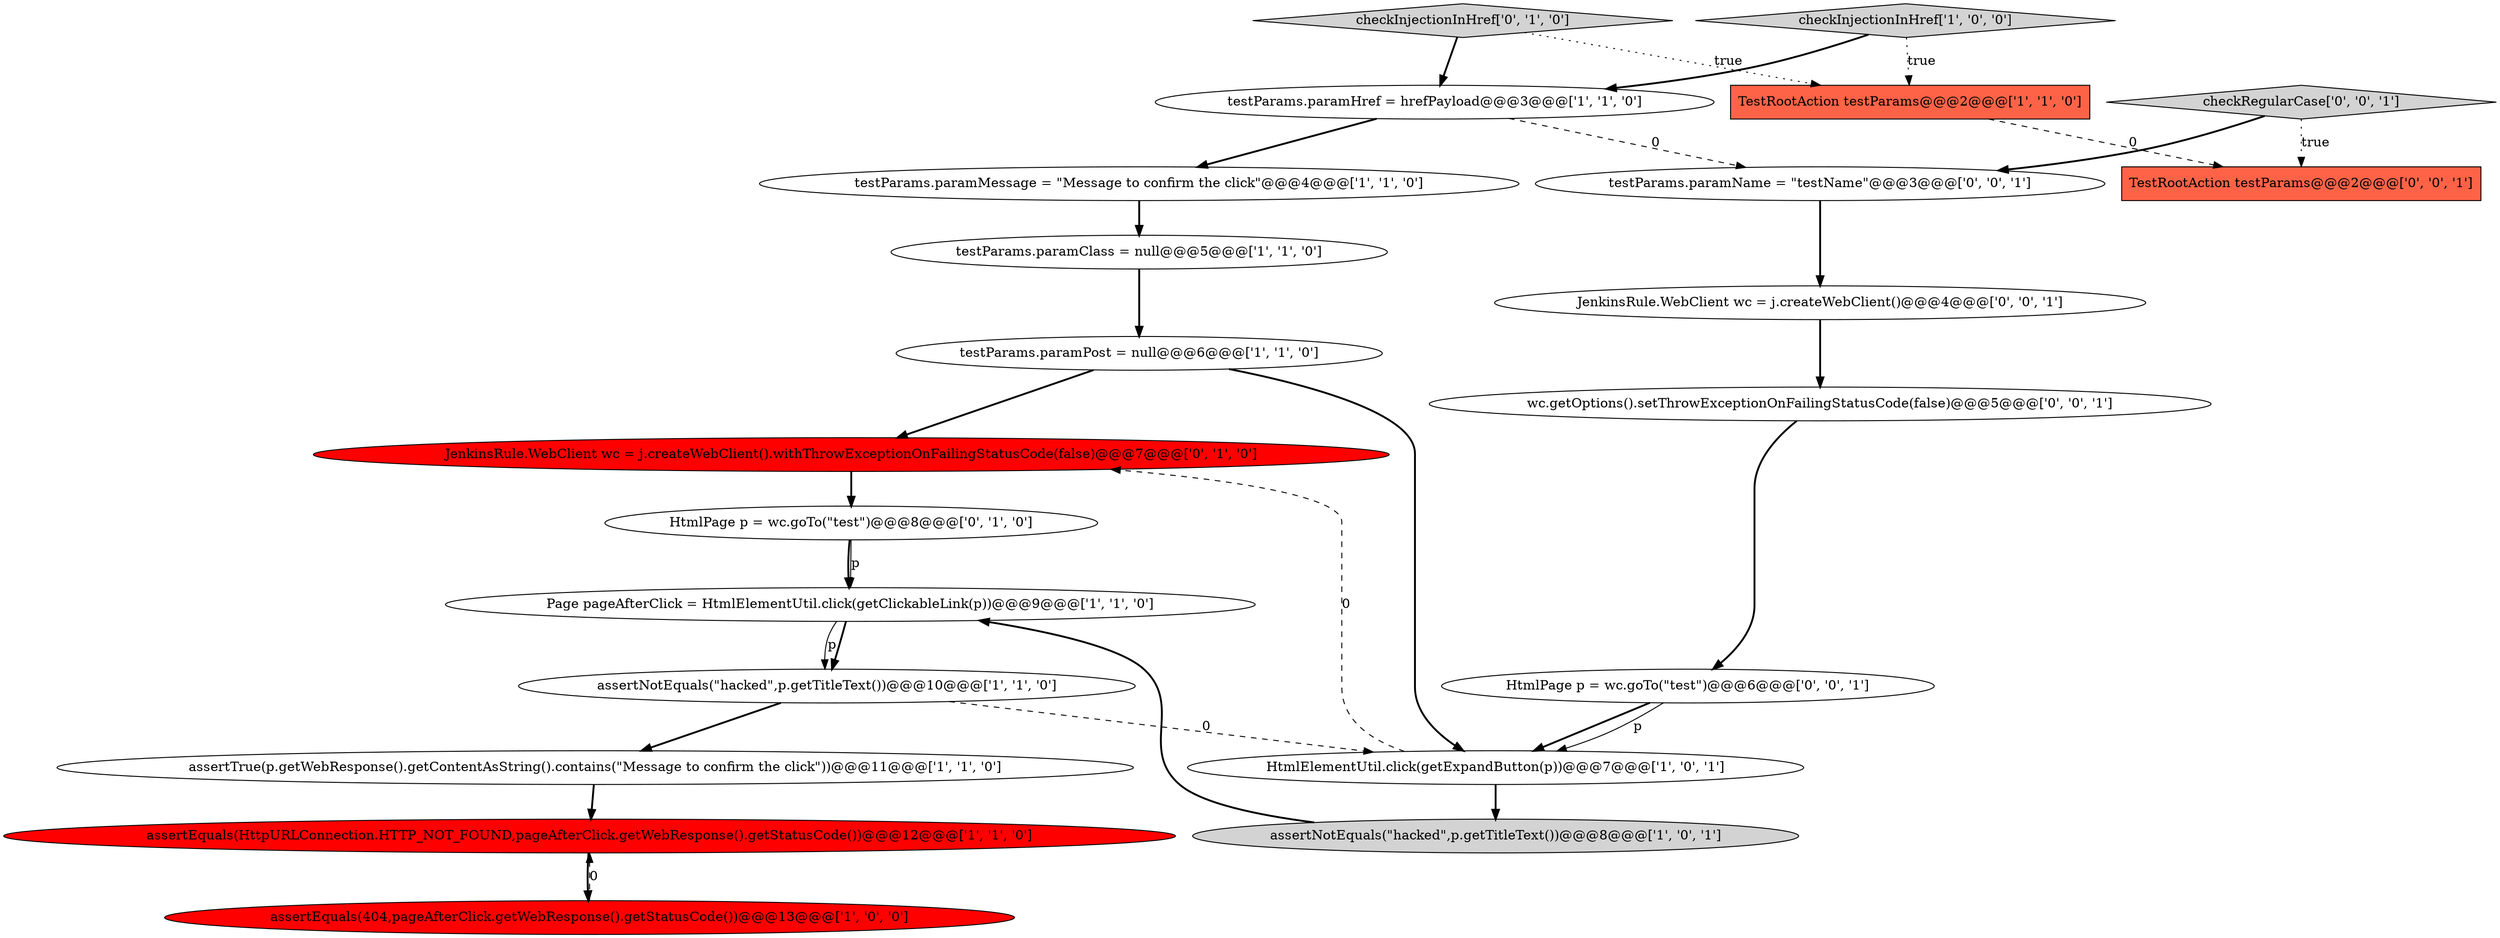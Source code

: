 digraph {
18 [style = filled, label = "TestRootAction testParams@@@2@@@['0', '0', '1']", fillcolor = tomato, shape = box image = "AAA0AAABBB3BBB"];
3 [style = filled, label = "assertEquals(HttpURLConnection.HTTP_NOT_FOUND,pageAfterClick.getWebResponse().getStatusCode())@@@12@@@['1', '1', '0']", fillcolor = red, shape = ellipse image = "AAA1AAABBB1BBB"];
7 [style = filled, label = "Page pageAfterClick = HtmlElementUtil.click(getClickableLink(p))@@@9@@@['1', '1', '0']", fillcolor = white, shape = ellipse image = "AAA0AAABBB1BBB"];
16 [style = filled, label = "JenkinsRule.WebClient wc = j.createWebClient()@@@4@@@['0', '0', '1']", fillcolor = white, shape = ellipse image = "AAA0AAABBB3BBB"];
10 [style = filled, label = "testParams.paramMessage = \"Message to confirm the click\"@@@4@@@['1', '1', '0']", fillcolor = white, shape = ellipse image = "AAA0AAABBB1BBB"];
8 [style = filled, label = "assertNotEquals(\"hacked\",p.getTitleText())@@@8@@@['1', '0', '1']", fillcolor = lightgray, shape = ellipse image = "AAA0AAABBB1BBB"];
0 [style = filled, label = "testParams.paramHref = hrefPayload@@@3@@@['1', '1', '0']", fillcolor = white, shape = ellipse image = "AAA0AAABBB1BBB"];
5 [style = filled, label = "assertNotEquals(\"hacked\",p.getTitleText())@@@10@@@['1', '1', '0']", fillcolor = white, shape = ellipse image = "AAA0AAABBB1BBB"];
9 [style = filled, label = "TestRootAction testParams@@@2@@@['1', '1', '0']", fillcolor = tomato, shape = box image = "AAA0AAABBB1BBB"];
21 [style = filled, label = "wc.getOptions().setThrowExceptionOnFailingStatusCode(false)@@@5@@@['0', '0', '1']", fillcolor = white, shape = ellipse image = "AAA0AAABBB3BBB"];
17 [style = filled, label = "HtmlPage p = wc.goTo(\"test\")@@@6@@@['0', '0', '1']", fillcolor = white, shape = ellipse image = "AAA0AAABBB3BBB"];
13 [style = filled, label = "JenkinsRule.WebClient wc = j.createWebClient().withThrowExceptionOnFailingStatusCode(false)@@@7@@@['0', '1', '0']", fillcolor = red, shape = ellipse image = "AAA1AAABBB2BBB"];
15 [style = filled, label = "checkInjectionInHref['0', '1', '0']", fillcolor = lightgray, shape = diamond image = "AAA0AAABBB2BBB"];
4 [style = filled, label = "assertEquals(404,pageAfterClick.getWebResponse().getStatusCode())@@@13@@@['1', '0', '0']", fillcolor = red, shape = ellipse image = "AAA1AAABBB1BBB"];
6 [style = filled, label = "testParams.paramClass = null@@@5@@@['1', '1', '0']", fillcolor = white, shape = ellipse image = "AAA0AAABBB1BBB"];
12 [style = filled, label = "assertTrue(p.getWebResponse().getContentAsString().contains(\"Message to confirm the click\"))@@@11@@@['1', '1', '0']", fillcolor = white, shape = ellipse image = "AAA0AAABBB1BBB"];
1 [style = filled, label = "HtmlElementUtil.click(getExpandButton(p))@@@7@@@['1', '0', '1']", fillcolor = white, shape = ellipse image = "AAA0AAABBB1BBB"];
11 [style = filled, label = "checkInjectionInHref['1', '0', '0']", fillcolor = lightgray, shape = diamond image = "AAA0AAABBB1BBB"];
14 [style = filled, label = "HtmlPage p = wc.goTo(\"test\")@@@8@@@['0', '1', '0']", fillcolor = white, shape = ellipse image = "AAA0AAABBB2BBB"];
2 [style = filled, label = "testParams.paramPost = null@@@6@@@['1', '1', '0']", fillcolor = white, shape = ellipse image = "AAA0AAABBB1BBB"];
19 [style = filled, label = "testParams.paramName = \"testName\"@@@3@@@['0', '0', '1']", fillcolor = white, shape = ellipse image = "AAA0AAABBB3BBB"];
20 [style = filled, label = "checkRegularCase['0', '0', '1']", fillcolor = lightgray, shape = diamond image = "AAA0AAABBB3BBB"];
7->5 [style = solid, label="p"];
5->1 [style = dashed, label="0"];
1->8 [style = bold, label=""];
17->1 [style = bold, label=""];
17->1 [style = solid, label="p"];
2->1 [style = bold, label=""];
0->19 [style = dashed, label="0"];
9->18 [style = dashed, label="0"];
11->9 [style = dotted, label="true"];
3->4 [style = bold, label=""];
10->6 [style = bold, label=""];
8->7 [style = bold, label=""];
15->9 [style = dotted, label="true"];
19->16 [style = bold, label=""];
14->7 [style = bold, label=""];
2->13 [style = bold, label=""];
6->2 [style = bold, label=""];
1->13 [style = dashed, label="0"];
0->10 [style = bold, label=""];
7->5 [style = bold, label=""];
11->0 [style = bold, label=""];
5->12 [style = bold, label=""];
16->21 [style = bold, label=""];
15->0 [style = bold, label=""];
20->18 [style = dotted, label="true"];
4->3 [style = dashed, label="0"];
12->3 [style = bold, label=""];
20->19 [style = bold, label=""];
14->7 [style = solid, label="p"];
13->14 [style = bold, label=""];
21->17 [style = bold, label=""];
}
